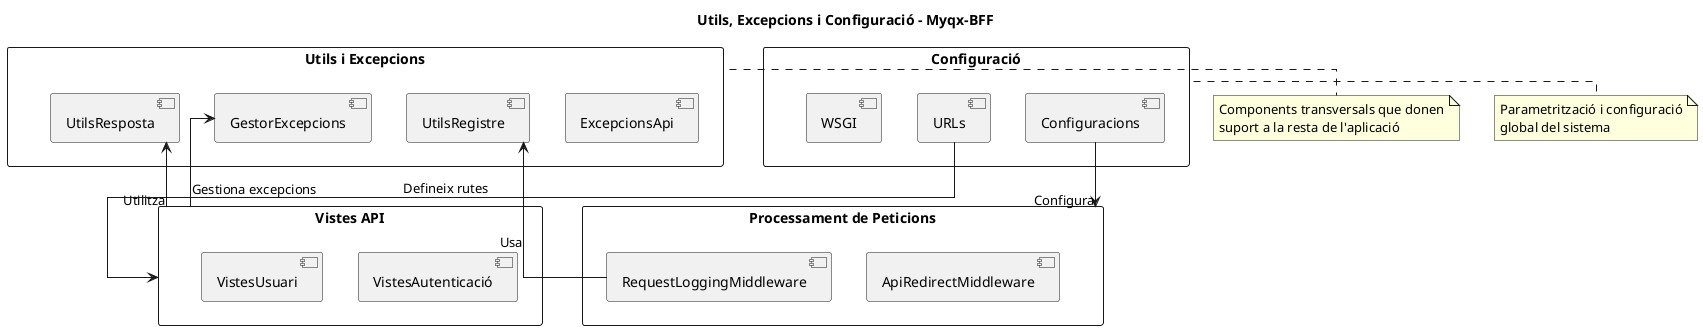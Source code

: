 @startuml Utils_i_Configuracio_Simple

' Style definitions
skinparam packageStyle rectangle
skinparam backgroundColor white
skinparam componentStyle uml2
skinparam linetype ortho

' Títol general
title Utils, Excepcions i Configuració - Myqx-BFF

' CAPA DE MIDDLEWARE
package "Processament de Peticions" {
    component [ApiRedirectMiddleware] as ApiRedirectMiddleware
    component [RequestLoggingMiddleware] as RequestLoggingMiddleware
}

' CAPA DE VISTES
package "Vistes API" {
    component [VistesAutenticació] as AuthView
    component [VistesUsuari] as UserView
}

' CAPA D'EXCEPCIONS I UTILS
package "Utils i Excepcions" {
    component [ExcepcionsApi] as ApiExceptions
    component [UtilsResposta] as ResponseUtils
    component [UtilsRegistre] as LoggingUtils
    component [GestorExcepcions] as ExceptionHandler
}

' CONFIGURACIÓ
package "Configuració" {
    component [Configuracions] as Settings
    component [URLs] as URLs
    component [WSGI] as WSGI
}

' Relacions amb utilitats
ExceptionHandler <-- "Vistes API" : Gestiona excepcions
LoggingUtils <-- RequestLoggingMiddleware : Usa
ResponseUtils <-- "Vistes API" : Utilitza

' Relacions amb configuració
Settings --> "Processament de Peticions" : Configura
URLs --> "Vistes API" : Defineix rutes

note right of "Utils i Excepcions"
  Components transversals que donen
  suport a la resta de l'aplicació
end note

note right of "Configuració"
  Parametrització i configuració
  global del sistema
end note

@enduml
